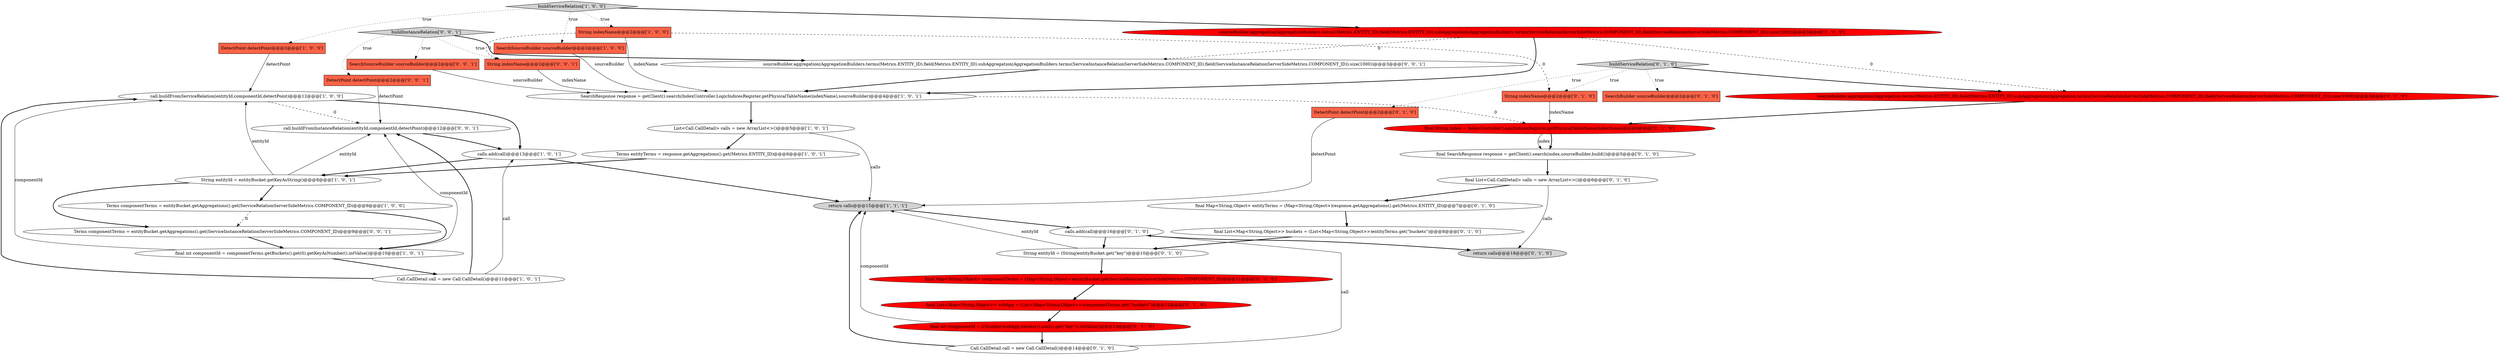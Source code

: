 digraph {
0 [style = filled, label = "DetectPoint detectPoint@@@2@@@['1', '0', '0']", fillcolor = tomato, shape = box image = "AAA0AAABBB1BBB"];
1 [style = filled, label = "SearchSourceBuilder sourceBuilder@@@2@@@['1', '0', '0']", fillcolor = tomato, shape = box image = "AAA0AAABBB1BBB"];
22 [style = filled, label = "final List<Map<String,Object>> buckets = (List<Map<String,Object>>)entityTerms.get(\"buckets\")@@@8@@@['0', '1', '0']", fillcolor = white, shape = ellipse image = "AAA0AAABBB2BBB"];
27 [style = filled, label = "final Map<String,Object> componentTerms = (Map<String,Object>)entityBucket.get(ServiceRelationServerSideMetrics.COMPONENT_ID)@@@11@@@['0', '1', '0']", fillcolor = red, shape = ellipse image = "AAA1AAABBB2BBB"];
38 [style = filled, label = "call.buildFromInstanceRelation(entityId,componentId,detectPoint)@@@12@@@['0', '0', '1']", fillcolor = white, shape = ellipse image = "AAA0AAABBB3BBB"];
19 [style = filled, label = "calls.add(call)@@@16@@@['0', '1', '0']", fillcolor = white, shape = ellipse image = "AAA0AAABBB2BBB"];
11 [style = filled, label = "String entityId = entityBucket.getKeyAsString()@@@8@@@['1', '0', '1']", fillcolor = white, shape = ellipse image = "AAA0AAABBB1BBB"];
18 [style = filled, label = "SearchBuilder sourceBuilder@@@2@@@['0', '1', '0']", fillcolor = tomato, shape = box image = "AAA0AAABBB2BBB"];
6 [style = filled, label = "List<Call.CallDetail> calls = new ArrayList<>()@@@5@@@['1', '0', '1']", fillcolor = white, shape = ellipse image = "AAA0AAABBB1BBB"];
3 [style = filled, label = "sourceBuilder.aggregation(AggregationBuilders.terms(Metrics.ENTITY_ID).field(Metrics.ENTITY_ID).subAggregation(AggregationBuilders.terms(ServiceRelationServerSideMetrics.COMPONENT_ID).field(ServiceRelationServerSideMetrics.COMPONENT_ID)).size(1000))@@@3@@@['1', '0', '0']", fillcolor = red, shape = ellipse image = "AAA1AAABBB1BBB"];
31 [style = filled, label = "Call.CallDetail call = new Call.CallDetail()@@@14@@@['0', '1', '0']", fillcolor = white, shape = ellipse image = "AAA0AAABBB2BBB"];
4 [style = filled, label = "final int componentId = componentTerms.getBuckets().get(0).getKeyAsNumber().intValue()@@@10@@@['1', '0', '1']", fillcolor = white, shape = ellipse image = "AAA0AAABBB1BBB"];
23 [style = filled, label = "final List<Call.CallDetail> calls = new ArrayList<>()@@@6@@@['0', '1', '0']", fillcolor = white, shape = ellipse image = "AAA0AAABBB2BBB"];
26 [style = filled, label = "final List<Map<String,Object>> subAgg = (List<Map<String,Object>>)componentTerms.get(\"buckets\")@@@12@@@['0', '1', '0']", fillcolor = red, shape = ellipse image = "AAA1AAABBB2BBB"];
24 [style = filled, label = "final Map<String,Object> entityTerms = (Map<String,Object>)response.getAggregations().get(Metrics.ENTITY_ID)@@@7@@@['0', '1', '0']", fillcolor = white, shape = ellipse image = "AAA0AAABBB2BBB"];
21 [style = filled, label = "final String index = IndexController.LogicIndicesRegister.getPhysicalTableName(indexName)@@@4@@@['0', '1', '0']", fillcolor = red, shape = ellipse image = "AAA1AAABBB2BBB"];
29 [style = filled, label = "final int componentId = ((Number)subAgg.iterator().next().get(\"key\")).intValue()@@@13@@@['0', '1', '0']", fillcolor = red, shape = ellipse image = "AAA1AAABBB2BBB"];
25 [style = filled, label = "sourceBuilder.aggregation(Aggregation.terms(Metrics.ENTITY_ID).field(Metrics.ENTITY_ID).subAggregation(Aggregation.terms(ServiceRelationServerSideMetrics.COMPONENT_ID).field(ServiceRelationServerSideMetrics.COMPONENT_ID)).size(1000))@@@3@@@['0', '1', '0']", fillcolor = red, shape = ellipse image = "AAA1AAABBB2BBB"];
7 [style = filled, label = "return calls@@@15@@@['1', '1', '1']", fillcolor = lightgray, shape = ellipse image = "AAA0AAABBB1BBB"];
14 [style = filled, label = "SearchResponse response = getClient().search(IndexController.LogicIndicesRegister.getPhysicalTableName(indexName),sourceBuilder)@@@4@@@['1', '0', '1']", fillcolor = white, shape = ellipse image = "AAA0AAABBB1BBB"];
30 [style = filled, label = "buildServiceRelation['0', '1', '0']", fillcolor = lightgray, shape = diamond image = "AAA0AAABBB2BBB"];
34 [style = filled, label = "Terms componentTerms = entityBucket.getAggregations().get(ServiceInstanceRelationServerSideMetrics.COMPONENT_ID)@@@9@@@['0', '0', '1']", fillcolor = white, shape = ellipse image = "AAA0AAABBB3BBB"];
2 [style = filled, label = "Terms componentTerms = entityBucket.getAggregations().get(ServiceRelationServerSideMetrics.COMPONENT_ID)@@@9@@@['1', '0', '0']", fillcolor = white, shape = ellipse image = "AAA0AAABBB1BBB"];
10 [style = filled, label = "String indexName@@@2@@@['1', '0', '0']", fillcolor = tomato, shape = box image = "AAA1AAABBB1BBB"];
15 [style = filled, label = "DetectPoint detectPoint@@@2@@@['0', '1', '0']", fillcolor = tomato, shape = box image = "AAA0AAABBB2BBB"];
20 [style = filled, label = "String indexName@@@2@@@['0', '1', '0']", fillcolor = tomato, shape = box image = "AAA1AAABBB2BBB"];
12 [style = filled, label = "buildServiceRelation['1', '0', '0']", fillcolor = lightgray, shape = diamond image = "AAA0AAABBB1BBB"];
5 [style = filled, label = "Call.CallDetail call = new Call.CallDetail()@@@11@@@['1', '0', '1']", fillcolor = white, shape = ellipse image = "AAA0AAABBB1BBB"];
9 [style = filled, label = "call.buildFromServiceRelation(entityId,componentId,detectPoint)@@@12@@@['1', '0', '0']", fillcolor = white, shape = ellipse image = "AAA0AAABBB1BBB"];
17 [style = filled, label = "return calls@@@18@@@['0', '1', '0']", fillcolor = lightgray, shape = ellipse image = "AAA0AAABBB2BBB"];
35 [style = filled, label = "sourceBuilder.aggregation(AggregationBuilders.terms(Metrics.ENTITY_ID).field(Metrics.ENTITY_ID).subAggregation(AggregationBuilders.terms(ServiceInstanceRelationServerSideMetrics.COMPONENT_ID).field(ServiceInstanceRelationServerSideMetrics.COMPONENT_ID)).size(1000))@@@3@@@['0', '0', '1']", fillcolor = white, shape = ellipse image = "AAA0AAABBB3BBB"];
32 [style = filled, label = "DetectPoint detectPoint@@@2@@@['0', '0', '1']", fillcolor = tomato, shape = box image = "AAA0AAABBB3BBB"];
8 [style = filled, label = "calls.add(call)@@@13@@@['1', '0', '1']", fillcolor = white, shape = ellipse image = "AAA0AAABBB1BBB"];
37 [style = filled, label = "String indexName@@@2@@@['0', '0', '1']", fillcolor = tomato, shape = box image = "AAA0AAABBB3BBB"];
13 [style = filled, label = "Terms entityTerms = response.getAggregations().get(Metrics.ENTITY_ID)@@@6@@@['1', '0', '1']", fillcolor = white, shape = ellipse image = "AAA0AAABBB1BBB"];
16 [style = filled, label = "String entityId = (String)entityBucket.get(\"key\")@@@10@@@['0', '1', '0']", fillcolor = white, shape = ellipse image = "AAA0AAABBB2BBB"];
36 [style = filled, label = "SearchSourceBuilder sourceBuilder@@@2@@@['0', '0', '1']", fillcolor = tomato, shape = box image = "AAA0AAABBB3BBB"];
33 [style = filled, label = "buildInstanceRelation['0', '0', '1']", fillcolor = lightgray, shape = diamond image = "AAA0AAABBB3BBB"];
28 [style = filled, label = "final SearchResponse response = getClient().search(index,sourceBuilder.build())@@@5@@@['0', '1', '0']", fillcolor = white, shape = ellipse image = "AAA0AAABBB2BBB"];
11->9 [style = solid, label="entityId"];
33->35 [style = bold, label=""];
1->14 [style = solid, label="sourceBuilder"];
36->14 [style = solid, label="sourceBuilder"];
3->35 [style = dashed, label="0"];
16->27 [style = bold, label=""];
5->9 [style = bold, label=""];
22->16 [style = bold, label=""];
33->32 [style = dotted, label="true"];
26->29 [style = bold, label=""];
29->31 [style = bold, label=""];
3->14 [style = bold, label=""];
11->38 [style = solid, label="entityId"];
12->1 [style = dotted, label="true"];
30->25 [style = bold, label=""];
15->7 [style = solid, label="detectPoint"];
19->17 [style = bold, label=""];
9->8 [style = bold, label=""];
24->22 [style = bold, label=""];
2->4 [style = bold, label=""];
13->11 [style = bold, label=""];
35->14 [style = bold, label=""];
31->7 [style = bold, label=""];
11->2 [style = bold, label=""];
5->38 [style = bold, label=""];
8->7 [style = bold, label=""];
21->28 [style = bold, label=""];
19->16 [style = bold, label=""];
33->36 [style = dotted, label="true"];
0->9 [style = solid, label="detectPoint"];
37->14 [style = solid, label="indexName"];
21->28 [style = solid, label="index"];
6->7 [style = solid, label="calls"];
32->38 [style = solid, label="detectPoint"];
23->24 [style = bold, label=""];
11->34 [style = bold, label=""];
16->7 [style = solid, label="entityId"];
12->10 [style = dotted, label="true"];
29->7 [style = solid, label="componentId"];
28->23 [style = bold, label=""];
30->18 [style = dotted, label="true"];
30->20 [style = dotted, label="true"];
6->13 [style = bold, label=""];
10->14 [style = solid, label="indexName"];
2->34 [style = dashed, label="0"];
4->9 [style = solid, label="componentId"];
5->8 [style = solid, label="call"];
12->0 [style = dotted, label="true"];
10->37 [style = dashed, label="0"];
34->4 [style = bold, label=""];
10->20 [style = dashed, label="0"];
4->38 [style = solid, label="componentId"];
20->21 [style = solid, label="indexName"];
14->21 [style = dashed, label="0"];
12->3 [style = bold, label=""];
38->8 [style = bold, label=""];
33->37 [style = dotted, label="true"];
23->17 [style = solid, label="calls"];
31->19 [style = solid, label="call"];
8->11 [style = bold, label=""];
7->19 [style = bold, label=""];
4->5 [style = bold, label=""];
30->15 [style = dotted, label="true"];
14->6 [style = bold, label=""];
9->38 [style = dashed, label="0"];
25->21 [style = bold, label=""];
27->26 [style = bold, label=""];
3->25 [style = dashed, label="0"];
}
